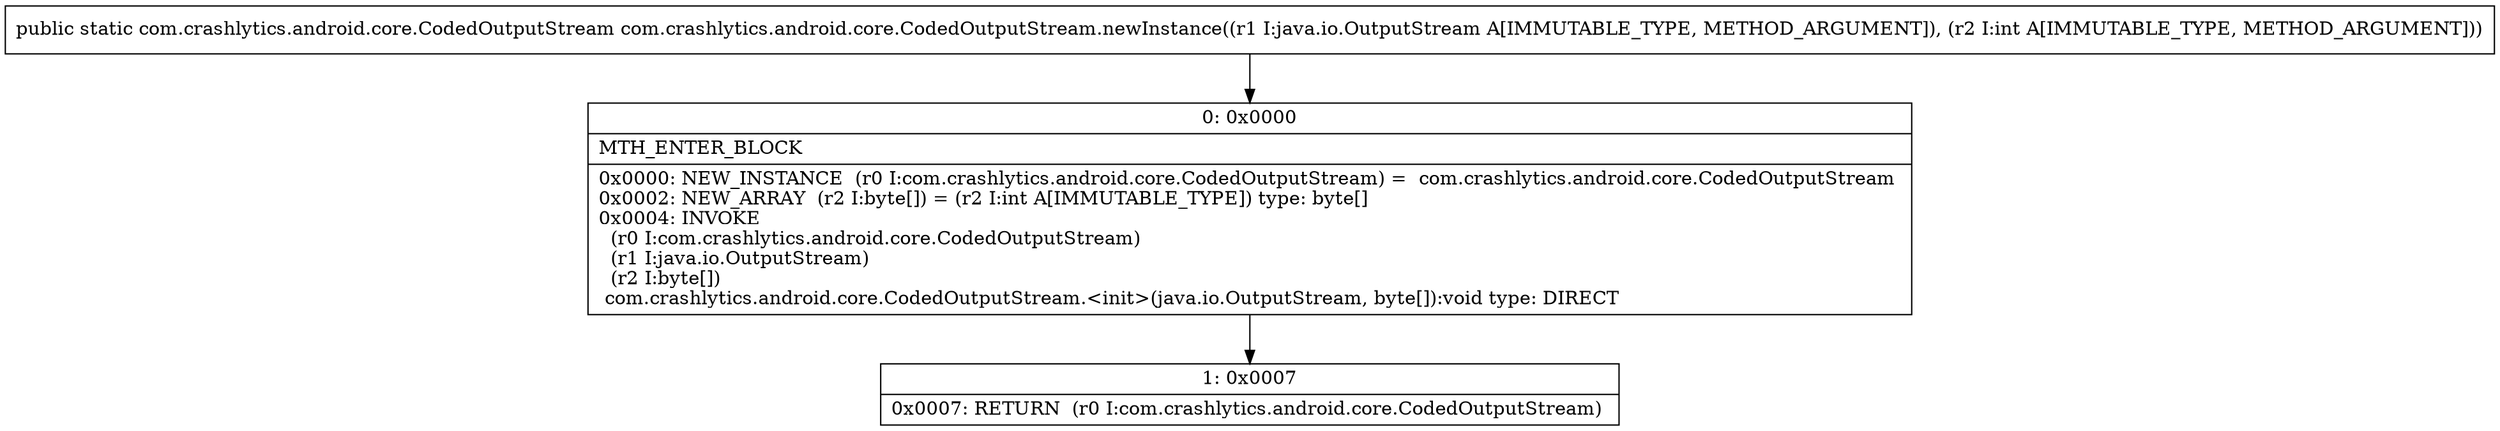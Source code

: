 digraph "CFG forcom.crashlytics.android.core.CodedOutputStream.newInstance(Ljava\/io\/OutputStream;I)Lcom\/crashlytics\/android\/core\/CodedOutputStream;" {
Node_0 [shape=record,label="{0\:\ 0x0000|MTH_ENTER_BLOCK\l|0x0000: NEW_INSTANCE  (r0 I:com.crashlytics.android.core.CodedOutputStream) =  com.crashlytics.android.core.CodedOutputStream \l0x0002: NEW_ARRAY  (r2 I:byte[]) = (r2 I:int A[IMMUTABLE_TYPE]) type: byte[] \l0x0004: INVOKE  \l  (r0 I:com.crashlytics.android.core.CodedOutputStream)\l  (r1 I:java.io.OutputStream)\l  (r2 I:byte[])\l com.crashlytics.android.core.CodedOutputStream.\<init\>(java.io.OutputStream, byte[]):void type: DIRECT \l}"];
Node_1 [shape=record,label="{1\:\ 0x0007|0x0007: RETURN  (r0 I:com.crashlytics.android.core.CodedOutputStream) \l}"];
MethodNode[shape=record,label="{public static com.crashlytics.android.core.CodedOutputStream com.crashlytics.android.core.CodedOutputStream.newInstance((r1 I:java.io.OutputStream A[IMMUTABLE_TYPE, METHOD_ARGUMENT]), (r2 I:int A[IMMUTABLE_TYPE, METHOD_ARGUMENT])) }"];
MethodNode -> Node_0;
Node_0 -> Node_1;
}

